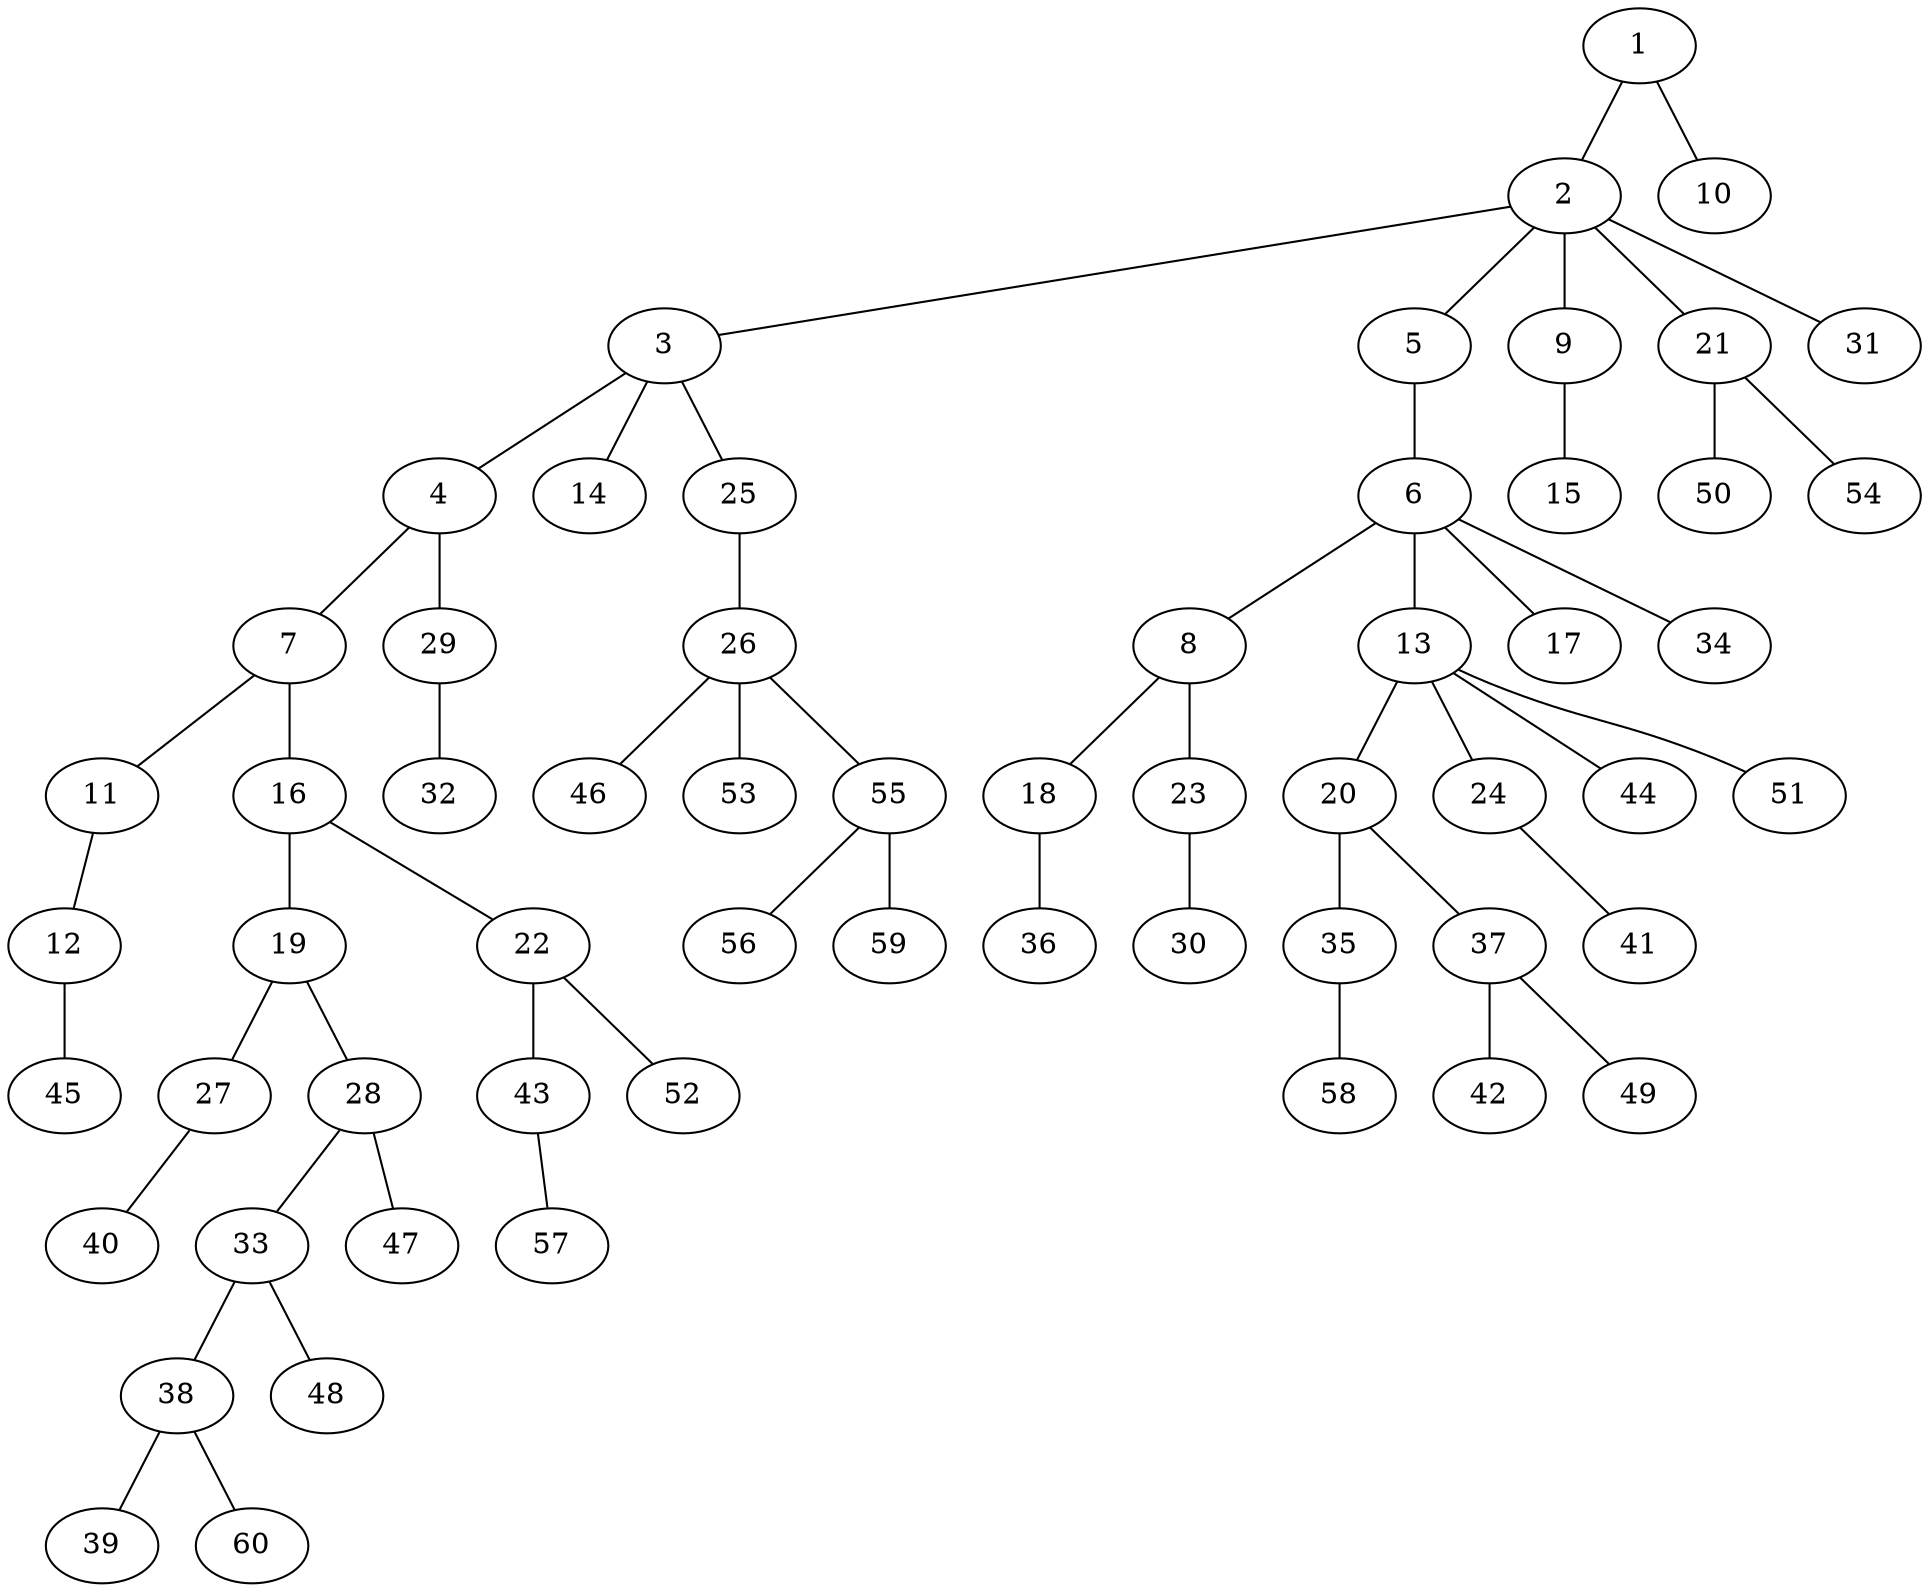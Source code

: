 graph graphname {1--2
1--10
2--3
2--5
2--9
2--21
2--31
3--4
3--14
3--25
4--7
4--29
5--6
6--8
6--13
6--17
6--34
7--11
7--16
8--18
8--23
9--15
11--12
12--45
13--20
13--24
13--44
13--51
16--19
16--22
18--36
19--27
19--28
20--35
20--37
21--50
21--54
22--43
22--52
23--30
24--41
25--26
26--46
26--53
26--55
27--40
28--33
28--47
29--32
33--38
33--48
35--58
37--42
37--49
38--39
38--60
43--57
55--56
55--59
}